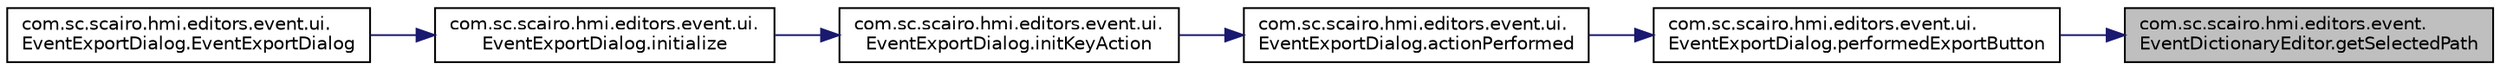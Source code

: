 digraph "com.sc.scairo.hmi.editors.event.EventDictionaryEditor.getSelectedPath"
{
 // LATEX_PDF_SIZE
  edge [fontname="Helvetica",fontsize="10",labelfontname="Helvetica",labelfontsize="10"];
  node [fontname="Helvetica",fontsize="10",shape=record];
  rankdir="RL";
  Node1 [label="com.sc.scairo.hmi.editors.event.\lEventDictionaryEditor.getSelectedPath",height=0.2,width=0.4,color="black", fillcolor="grey75", style="filled", fontcolor="black",tooltip=" "];
  Node1 -> Node2 [dir="back",color="midnightblue",fontsize="10",style="solid",fontname="Helvetica"];
  Node2 [label="com.sc.scairo.hmi.editors.event.ui.\lEventExportDialog.performedExportButton",height=0.2,width=0.4,color="black", fillcolor="white", style="filled",URL="$classcom_1_1sc_1_1scairo_1_1hmi_1_1editors_1_1event_1_1ui_1_1_event_export_dialog.html#aee2903dfcb8b0199ff549edb0875ff90",tooltip=" "];
  Node2 -> Node3 [dir="back",color="midnightblue",fontsize="10",style="solid",fontname="Helvetica"];
  Node3 [label="com.sc.scairo.hmi.editors.event.ui.\lEventExportDialog.actionPerformed",height=0.2,width=0.4,color="black", fillcolor="white", style="filled",URL="$classcom_1_1sc_1_1scairo_1_1hmi_1_1editors_1_1event_1_1ui_1_1_event_export_dialog.html#a27e1a4ff1829ae5126478e21f9386773",tooltip=" "];
  Node3 -> Node4 [dir="back",color="midnightblue",fontsize="10",style="solid",fontname="Helvetica"];
  Node4 [label="com.sc.scairo.hmi.editors.event.ui.\lEventExportDialog.initKeyAction",height=0.2,width=0.4,color="black", fillcolor="white", style="filled",URL="$classcom_1_1sc_1_1scairo_1_1hmi_1_1editors_1_1event_1_1ui_1_1_event_export_dialog.html#af3f10d7fd38b93a277e785a030467662",tooltip=" "];
  Node4 -> Node5 [dir="back",color="midnightblue",fontsize="10",style="solid",fontname="Helvetica"];
  Node5 [label="com.sc.scairo.hmi.editors.event.ui.\lEventExportDialog.initialize",height=0.2,width=0.4,color="black", fillcolor="white", style="filled",URL="$classcom_1_1sc_1_1scairo_1_1hmi_1_1editors_1_1event_1_1ui_1_1_event_export_dialog.html#aed833c5417e502add4fa3c4e6289fbc4",tooltip=" "];
  Node5 -> Node6 [dir="back",color="midnightblue",fontsize="10",style="solid",fontname="Helvetica"];
  Node6 [label="com.sc.scairo.hmi.editors.event.ui.\lEventExportDialog.EventExportDialog",height=0.2,width=0.4,color="black", fillcolor="white", style="filled",URL="$classcom_1_1sc_1_1scairo_1_1hmi_1_1editors_1_1event_1_1ui_1_1_event_export_dialog.html#ab00dc7bdfd390e06681a5c0e2184dee1",tooltip=" "];
}
